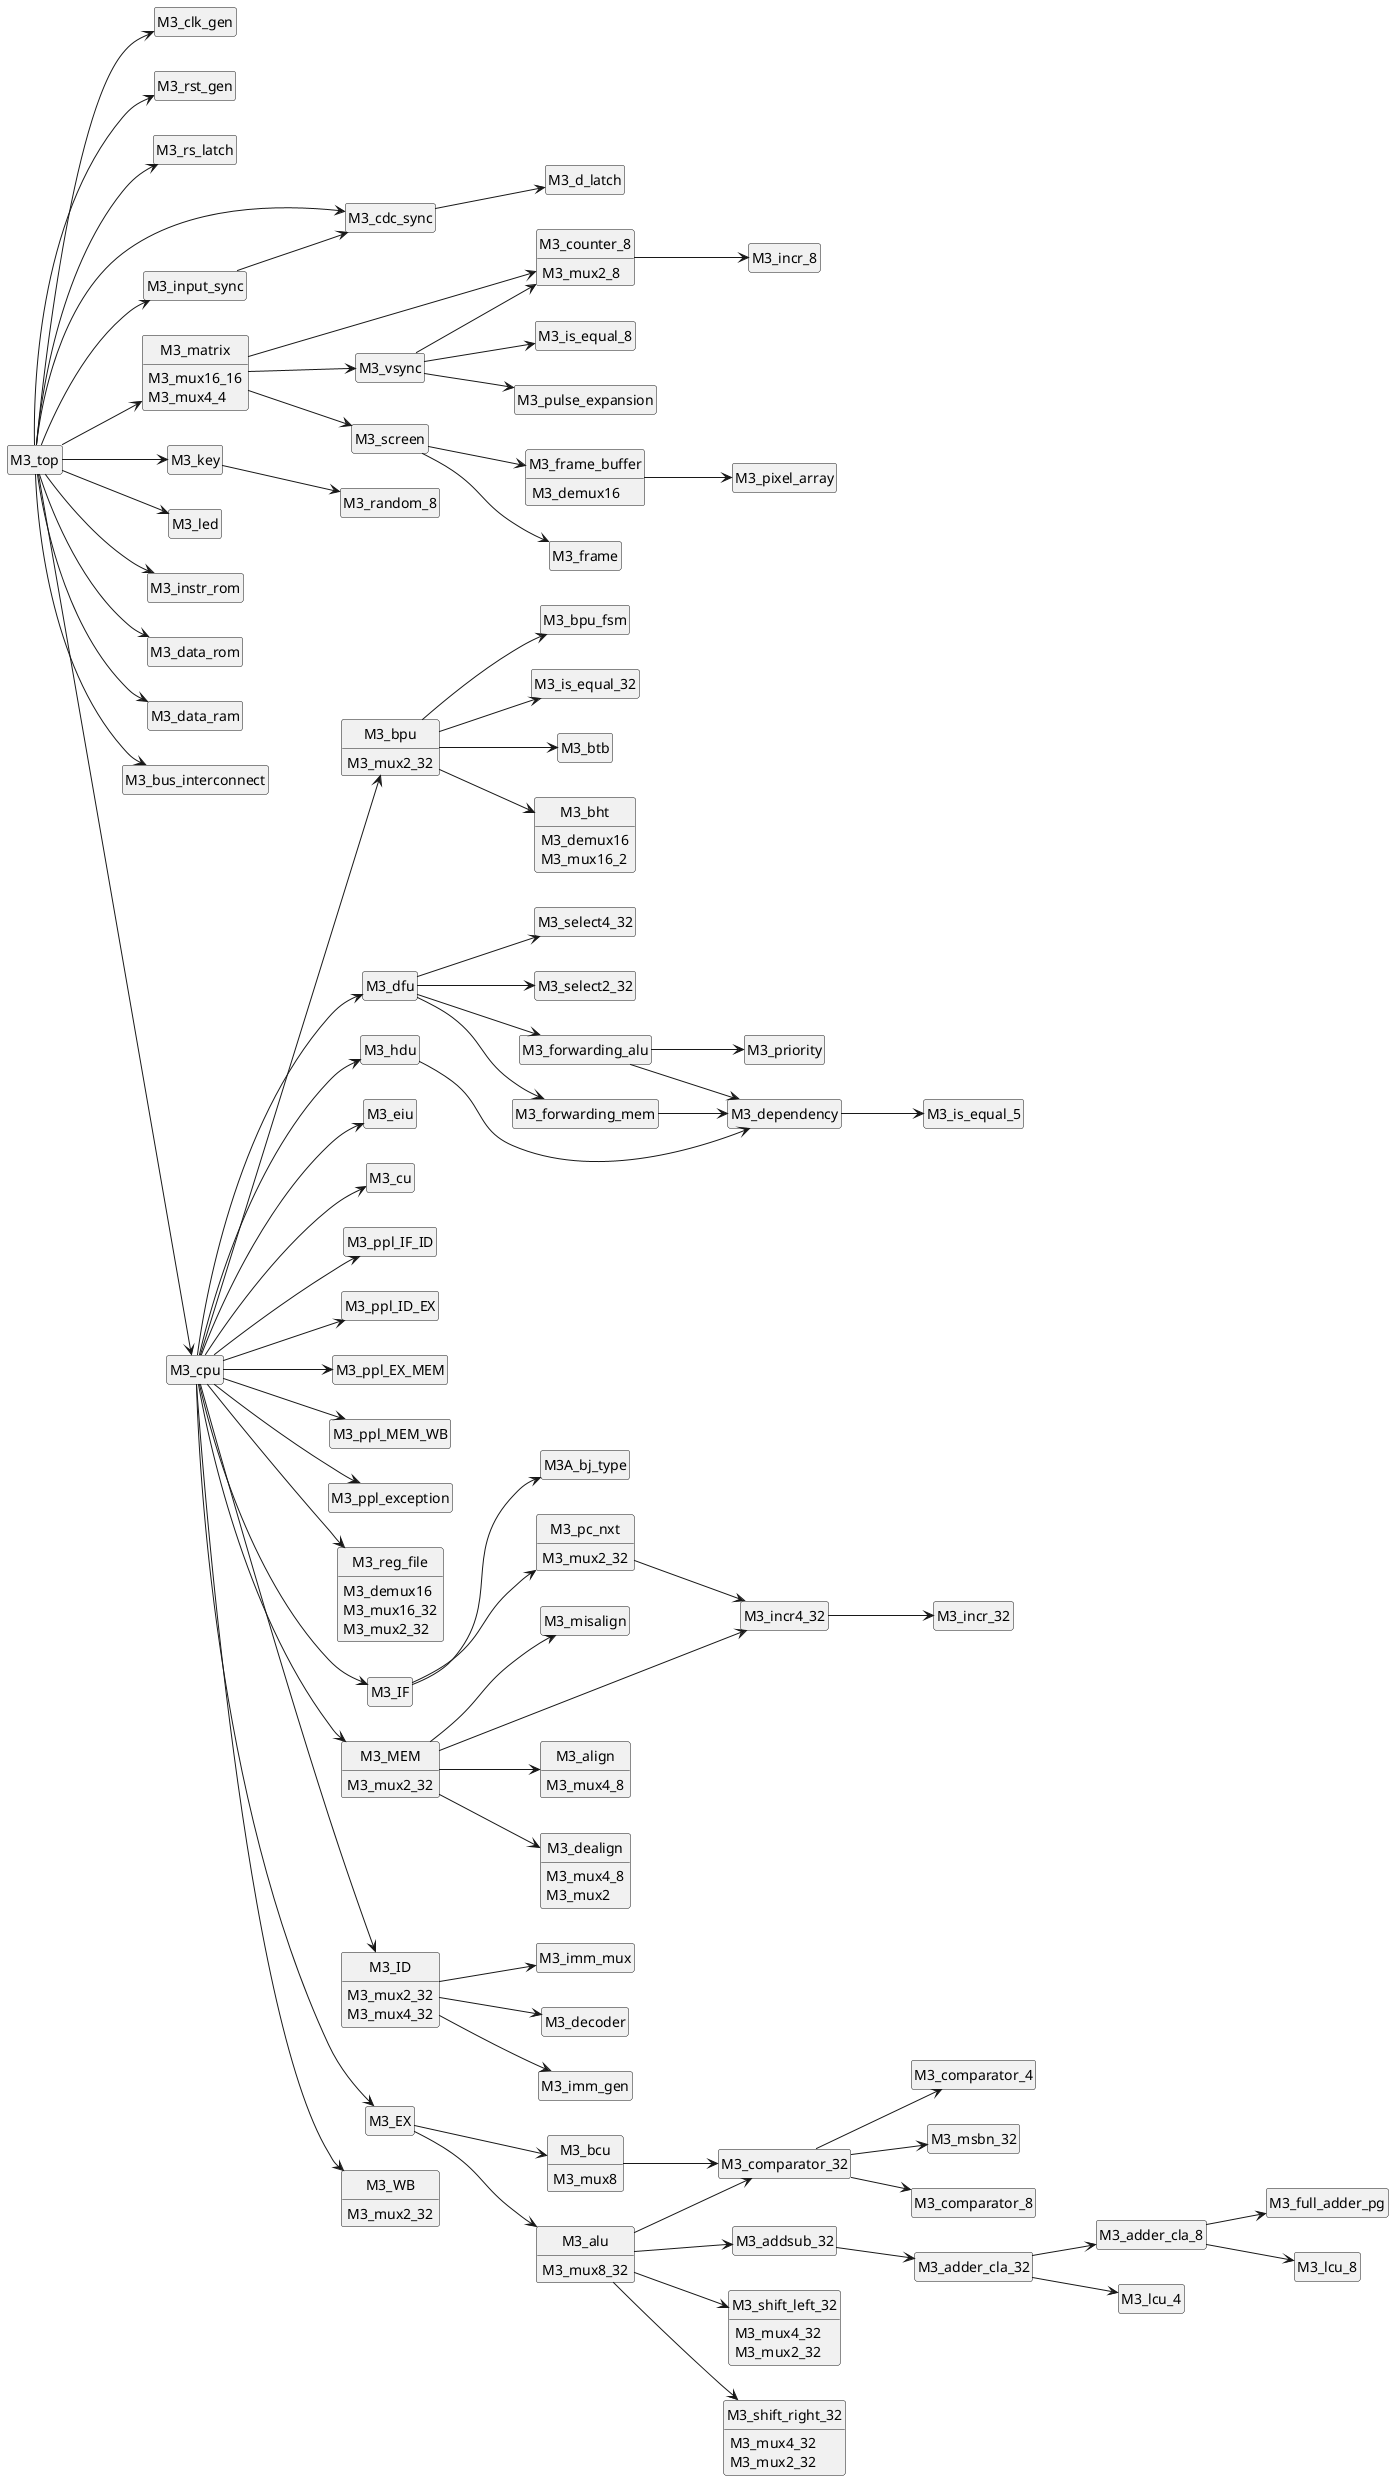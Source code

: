 @startuml M3Hierachy

left to right direction
hide empty members
hide circle

/'
所有种类的寄存器皆被隐去，包括：
    M3_dff
    M3_dff_2
    M3_dff_4
    M3_dff_8
    M3_dff_16
    M3_dff_32
所有mux和demux作为属性显示，包括：
    M3_demux16
    M3_mux2
    M3_mux2_8
    M3_mux2_32
    M3_mux4
    M3_mux4_4
    M3_mux4_8
    M3_mux4_32
    M3_mux8
    M3_mux16_2
    M3_mux16_16
    M3_mux16_32
'/


' [top]
'===============================================================================

M3_top --> M3_clk_gen
M3_top --> M3_rst_gen 
M3_top --> M3_rs_latch 
M3_top --> M3_cdc_sync 
M3_top --> M3_input_sync 
    M3_input_sync --> M3_cdc_sync
        M3_cdc_sync --> M3_d_latch
M3_top --> M3_matrix
    M3_matrix --> M3_vsync
        M3_vsync --> M3_counter_8
            M3_counter_8 --> M3_incr_8
            class M3_counter_8 {
                M3_mux2_8
            }
        M3_vsync --> M3_is_equal_8
        M3_vsync --> M3_pulse_expansion
    M3_matrix --> M3_counter_8
    M3_matrix --> M3_screen
    M3_screen --> M3_frame_buffer
        M3_frame_buffer --> M3_pixel_array
        class M3_frame_buffer {
            M3_demux16
        }
    M3_screen --> M3_frame
    class M3_matrix {
        M3_mux16_16
        M3_mux4_4
    }

M3_top --> M3_key
    M3_key --> M3_random_8
M3_top --> M3_led

M3_top --> M3_instr_rom
M3_top --> M3_data_rom
M3_top --> M3_data_ram

M3_top --> M3_bus_interconnect

M3_top --> M3_cpu


' [cpu]
'===============================================================================

M3_cpu --> M3_ppl_IF_ID 
M3_cpu --> M3_ppl_ID_EX 
M3_cpu --> M3_ppl_EX_MEM 
M3_cpu --> M3_ppl_MEM_WB 
M3_cpu --> M3_ppl_exception 


M3_cpu --> M3_reg_file
    class M3_reg_file {
        M3_demux16
        M3_mux16_32
        M3_mux2_32
    }


M3_cpu --> M3_IF 
    M3_IF --> M3_pc_nxt 
        M3_pc_nxt --> M3_incr4_32
            M3_incr4_32 --> M3_incr_32
        class M3_pc_nxt {
            M3_mux2_32
        }
    M3_IF --> M3A_bj_type 


M3_cpu --> M3_ID 
    M3_ID --> M3_imm_gen
    M3_ID --> M3_imm_mux
    M3_ID --> M3_decoder
    class M3_ID {
        M3_mux2_32
        M3_mux4_32
    }


M3_cpu --> M3_EX 
    M3_EX --> M3_alu
        M3_alu --> M3_addsub_32
            M3_addsub_32 --> M3_adder_cla_32
                M3_adder_cla_32 --> M3_adder_cla_8
                    M3_adder_cla_8 --> M3_full_adder_pg
                    M3_adder_cla_8 --> M3_lcu_8
                M3_adder_cla_32 --> M3_lcu_4
        M3_alu --> M3_shift_left_32
            class M3_shift_left_32 {
                M3_mux4_32
                M3_mux2_32
            }
        M3_alu --> M3_shift_right_32
            class M3_shift_right_32 {
                M3_mux4_32
                M3_mux2_32
            }
        M3_alu --> M3_comparator_32
            M3_comparator_32 --> M3_comparator_8
            M3_comparator_32 --> M3_comparator_4
            M3_comparator_32 --> M3_msbn_32
        class M3_alu {
            M3_mux8_32
        }
    M3_EX --> M3_bcu
        M3_bcu --> M3_comparator_32
        class M3_bcu {
            M3_mux8
        }


M3_cpu --> M3_MEM 
    class M3_MEM {
        M3_mux2_32
    }
    M3_MEM --> M3_incr4_32
    M3_MEM --> M3_align
        class M3_align {
            M3_mux4_8
        }
    M3_MEM --> M3_dealign
        class M3_dealign {
            M3_mux4_8
            M3_mux2
        }
    M3_MEM --> M3_misalign


M3_cpu --> M3_WB 
    class M3_WB {
        M3_mux2_32
    } 


M3_cpu --> M3_bpu 
    M3_bpu --> M3_btb
        class M3_bpu {
            M3_mux2_32
        }
    M3_bpu --> M3_bht
        class M3_bht {
            M3_demux16
            M3_mux16_2
        }
    M3_bpu --> M3_bpu_fsm
    M3_bpu --> M3_is_equal_32


M3_cpu --> M3_dfu 
    M3_dfu --> M3_forwarding_alu
        M3_forwarding_alu --> M3_dependency
            M3_dependency --> M3_is_equal_5
        M3_forwarding_alu --> M3_priority
    M3_dfu --> M3_forwarding_mem
        M3_forwarding_mem --> M3_dependency
    M3_dfu --> M3_select4_32
    M3_dfu --> M3_select2_32


M3_cpu --> M3_hdu 
    M3_hdu --> M3_dependency 


M3_cpu --> M3_eiu 
M3_cpu --> M3_cu 



@enduml
